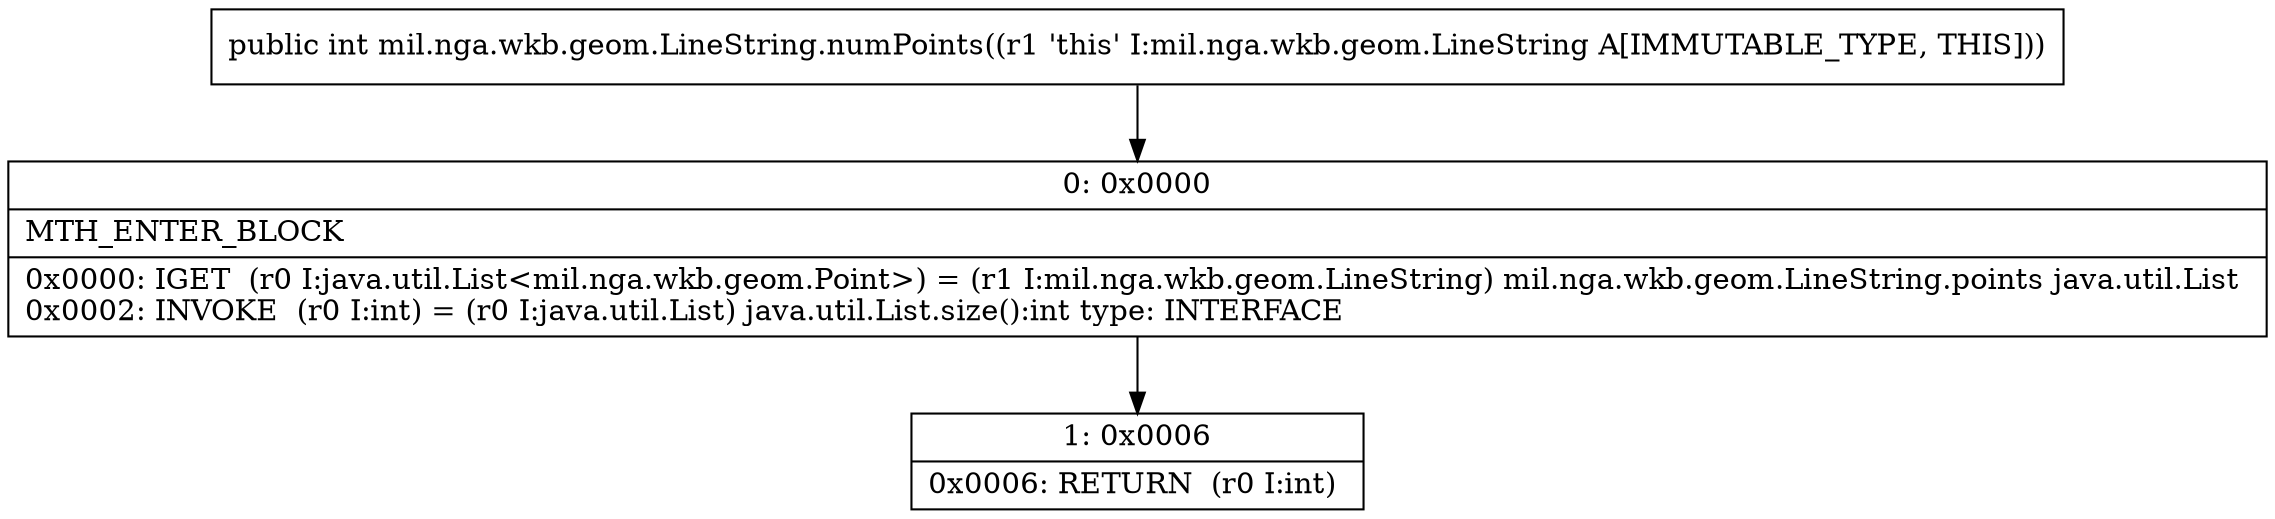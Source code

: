 digraph "CFG formil.nga.wkb.geom.LineString.numPoints()I" {
Node_0 [shape=record,label="{0\:\ 0x0000|MTH_ENTER_BLOCK\l|0x0000: IGET  (r0 I:java.util.List\<mil.nga.wkb.geom.Point\>) = (r1 I:mil.nga.wkb.geom.LineString) mil.nga.wkb.geom.LineString.points java.util.List \l0x0002: INVOKE  (r0 I:int) = (r0 I:java.util.List) java.util.List.size():int type: INTERFACE \l}"];
Node_1 [shape=record,label="{1\:\ 0x0006|0x0006: RETURN  (r0 I:int) \l}"];
MethodNode[shape=record,label="{public int mil.nga.wkb.geom.LineString.numPoints((r1 'this' I:mil.nga.wkb.geom.LineString A[IMMUTABLE_TYPE, THIS])) }"];
MethodNode -> Node_0;
Node_0 -> Node_1;
}

